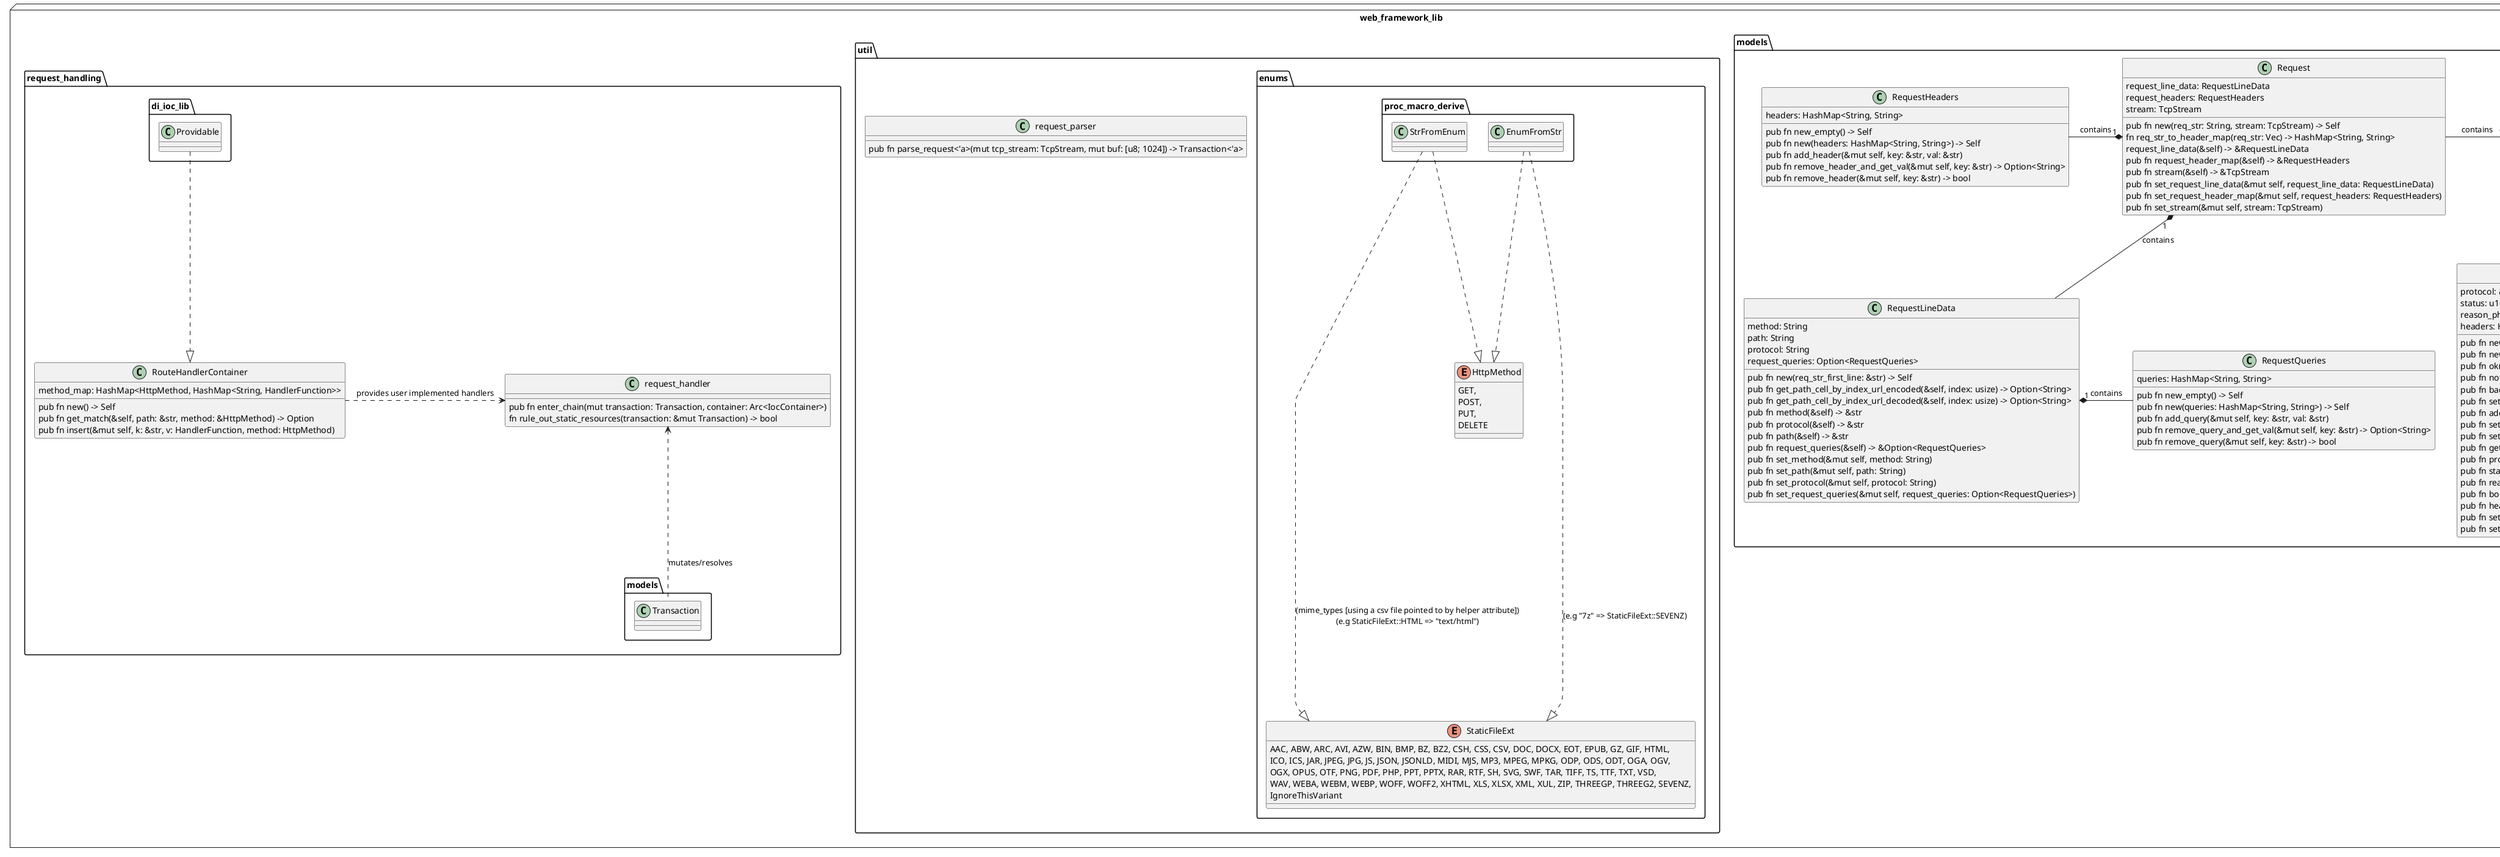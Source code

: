 https://plantuml.com/class-diagram
@startuml
package web_framework_lib <<Node>> {
    namespace models {
        class Transaction
            Transaction : req: Request
            Transaction : res: Response
            Transaction : resolved: bool
            Transaction : pub fn new(req: Request, res: Response) -> Self
            Transaction : pub fn resolve(&mut self) -> Result<(), &str>
            Transaction : pub fn req(&self) -> &Request
            Transaction : pub fn res(&self) -> &Response
            Transaction : pub fn req_mut(&mut self) -> &mut Request
            Transaction : pub fn res_mut(&mut self) -> &mut Response
            Transaction : pub fn resolved(&self) -> bool
            Transaction : pub fn set_resolved(&mut self, resolved: bool)

        class Request
            Transaction "1" *-l- Request : contains

            Request : request_line_data: RequestLineData
            Request : request_headers: RequestHeaders
            Request : stream: TcpStream
            Request : pub fn new(req_str: String, stream: TcpStream) -> Self
            Request : fn req_str_to_header_map(req_str: Vec<&str>) -> HashMap<String, String>
            Request : request_line_data(&self) -> &RequestLineData
            Request : pub fn request_header_map(&self) -> &RequestHeaders
            Request : pub fn stream(&self) -> &TcpStream
            Request : pub fn set_request_line_data(&mut self, request_line_data: RequestLineData)
            Request : pub fn set_request_header_map(&mut self, request_headers: RequestHeaders)
            Request : pub fn set_stream(&mut self, stream: TcpStream)

        class RequestLineData
            Request "1" *-- RequestLineData : contains

            RequestLineData : method: String
            RequestLineData : path: String
            RequestLineData : protocol: String
            RequestLineData : request_queries: Option<RequestQueries>
            RequestLineData : pub fn new(req_str_first_line: &str) -> Self
            RequestLineData : pub fn get_path_cell_by_index_url_encoded(&self, index: usize) -> Option<String>
            RequestLineData : pub fn get_path_cell_by_index_url_decoded(&self, index: usize) -> Option<String>
            RequestLineData : pub fn method(&self) -> &str
            RequestLineData : pub fn protocol(&self) -> &str
            RequestLineData : pub fn path(&self) -> &str
            RequestLineData : pub fn request_queries(&self) -> &Option<RequestQueries>
            RequestLineData : pub fn set_method(&mut self, method: String)
            RequestLineData : pub fn set_path(&mut self, path: String)
            RequestLineData : pub fn set_protocol(&mut self, protocol: String)
            RequestLineData : pub fn set_request_queries(&mut self, request_queries: Option<RequestQueries>)

        class RequestQueries
            RequestLineData "1" *-r- RequestQueries : contains

            RequestQueries : queries: HashMap<String, String>
            RequestQueries : pub fn new_empty() -> Self
            RequestQueries : pub fn new(queries: HashMap<String, String>) -> Self
            RequestQueries : pub fn add_query(&mut self, key: &str, val: &str)
            RequestQueries : pub fn remove_query_and_get_val(&mut self, key: &str) -> Option<String>
            RequestQueries : pub fn remove_query(&mut self, key: &str) -> bool

        class RequestHeaders
            Request "1" *-l- RequestHeaders : contains

            RequestHeaders : headers: HashMap<String, String>
            RequestHeaders : pub fn new_empty() -> Self
            RequestHeaders : pub fn new(headers: HashMap<String, String>) -> Self
            RequestHeaders : pub fn add_header(&mut self, key: &str, val: &str)
            RequestHeaders : pub fn remove_header_and_get_val(&mut self, key: &str) -> Option<String>
            RequestHeaders : pub fn remove_header(&mut self, key: &str) -> bool

        class Response<'a>
            Transaction "1" *-- Response : contains

            Response : protocol: &'a str
            Response : status: u16
            Response : reason_phrase: &'a str
            Response : headers: HashMap<&'a str, String>
            Response : pub fn new(status: u16, reason_phrase: &str) -> Self
            Response : pub fn new_empty() -> Self
            Response : pub fn ok() -> Self
            Response : pub fn not_found() -> Self
            Response : pub fn bad_request(s: &str) -> Self
            Response : pub fn set_body_to_file(&mut self, path_from_public: &str) -> Result<(), Error>
            Response : pub fn add_header(&mut self, key: &'a str, val: String)
            Response : pub fn set_body(&mut self, body: String)
            Response : pub fn set_body_u8(&mut self, body: Vec<u8>)
            Response : pub fn get_as_u8_vec(&mut self) -> Vec<u8>
            Response : pub fn protocol(&self) -> &str
            Response : pub fn status(&self) -> u16
            Response : pub fn reason_phrase(&self) -> &str
            Response : pub fn body(&self) -> &Vec<u8>
            Response : pub fn headers(&self) -> &HashMap<&'a str, String>
            Response : pub fn set_status(&mut self, status: u16) -> &mut Self
            Response : pub fn set_reason_phrase(&mut self, reason_phrase: &'a str) -> &mut Self
    }
    namespace util {
        namespace enums {
            enum HttpMethod {
                GET,
                POST,
                PUT,
                DELETE
            }
            HttpMethod <|.u. proc_macro_derive.EnumFromStr
            HttpMethod <|.u. proc_macro_derive.StrFromEnum
            enum StaticFileExt {
                AAC, ABW, ARC, AVI, AZW, BIN, BMP, BZ, BZ2, CSH, CSS, CSV, DOC, DOCX, EOT, EPUB, GZ, GIF, HTML,
                ICO, ICS, JAR, JPEG, JPG, JS, JSON, JSONLD, MIDI, MJS, MP3, MPEG, MPKG, ODP, ODS, ODT, OGA, OGV,
                OGX, OPUS, OTF, PNG, PDF, PHP, PPT, PPTX, RAR, RTF, SH, SVG, SWF, TAR, TIFF, TS, TTF, TXT, VSD,
                WAV, WEBA, WEBM, WEBP, WOFF, WOFF2, XHTML, XLS, XLSX, XML, XUL, ZIP, THREEGP, THREEG2, SEVENZ,
                IgnoreThisVariant
            }
            StaticFileExt <|.u.... proc_macro_derive.EnumFromStr : (e.g "7z" => StaticFileExt::SEVENZ)
            StaticFileExt <|.u. proc_macro_derive.StrFromEnum : (mime_types [using a csv file pointed to by helper attribute])\n(e.g StaticFileExt::HTML => "text/html")
        }
        class request_parser
        request_parser : pub fn parse_request<'a>(mut tcp_stream: TcpStream, mut buf: [u8; 1024]) -> Transaction<'a>
    }
    namespace request_handling {
        class request_handler
        request_handler : pub fn enter_chain(mut transaction: Transaction, container: Arc<IocContainer>)
        request_handler : fn rule_out_static_resources(transaction: &mut Transaction) -> bool
        request_handler <.. models.Transaction : mutates/resolves
        request_handler <.l. RouteHandlerContainer : provides user implemented handlers
        class RouteHandlerContainer
        RouteHandlerContainer : method_map: HashMap<HttpMethod, HashMap<String, HandlerFunction>>
        RouteHandlerContainer <|.u. di_ioc_lib.Providable
        RouteHandlerContainer : pub fn new() -> Self
        RouteHandlerContainer : pub fn get_match(&self, path: &str, method: &HttpMethod) -> Option<&HandlerFunction>
        RouteHandlerContainer : pub fn insert(&mut self, k: &str, v: HandlerFunction, method: HttpMethod)
    }
}
package proc_macro_derive {
    annotation EnumFromStr
    EnumFromStr : pub fn from_str(s: &str) -> Result<Self, ()>
    annotation StrFromEnum
    StrFromEnum : pub fn to_string(&self) -> String
}
package di_ioc_lib {
    class IocContainer
    IocContainer : providers: HashMap<TypeId, Arc<dyn Any>>
    interface external.Default
    interface external.Send
    interface external.Sync
    IocContainer <|.u. external.Default
    IocContainer <|.u. external.Send
    IocContainer <|.u. external.Sync
    IocContainer : pub fn install_value_provider<TypeProvided: Providable, PROVIDER: 'static + Provider<TypeProvided = TypeProvided>>(&mut self, provider: PROVIDER)
    IocContainer : pub fn install_reference_provider<ReferenceType: Providable, PROVIDER: 'static + ReferenceProvider<RefProvided = ReferenceType>>(&mut self, provider: PROVIDER)
    IocContainer : pub fn get<TypeToGet: Providable>(&self) -> Result<TypeToGet, ProviderError>
    IocContainer : pub fn get_ref<RefToGet: 'static>(&self) -> Result<&RefToGet, ProviderError>
    IocContainer : fn get_id<T: 'static>() -> TypeId
    IocContainer : fn box_provider<T: 'static, P: 'static + Provider<TypeProvided = T>>(provider: P, ) -> Box<dyn Provider<TypeProvided = T>>
    IocContainer : fn box_ref_provider<T: 'static, P: 'static + ReferenceProvider<RefProvided = T>>(provider: P, ) -> Box<dyn ReferenceProvider<RefProvided = T>>
    interface Providable
    Providable : lifetime='static
    interface Provider
    Provider : type TypeProvided: 'static
    Provider : (pub implied) fn provide(&self, container: &IocContainer) -> Result<Self::TypeProvided, String>
    Provider : (pub implied) fn id_of_type_provided(&self) -> TypeId
    interface ReferenceProvider
    ReferenceProvider : type RefProvided: 'static
    ReferenceProvider : (pub implied) fn provide(&self, container: &IocContainer) -> Result<&Self::RefProvided, String>
    ReferenceProvider : (pub implied) fn id_of_reference_provided(&self) -> TypeId
    class external.Arc<T>
    external.Arc <|.. ReferenceProvider
    class external.HashMap<K, V>
    external.HashMap <|.. Providable
    class external.Vec<T>
    external.HashMap <|.. Providable
}




@enduml